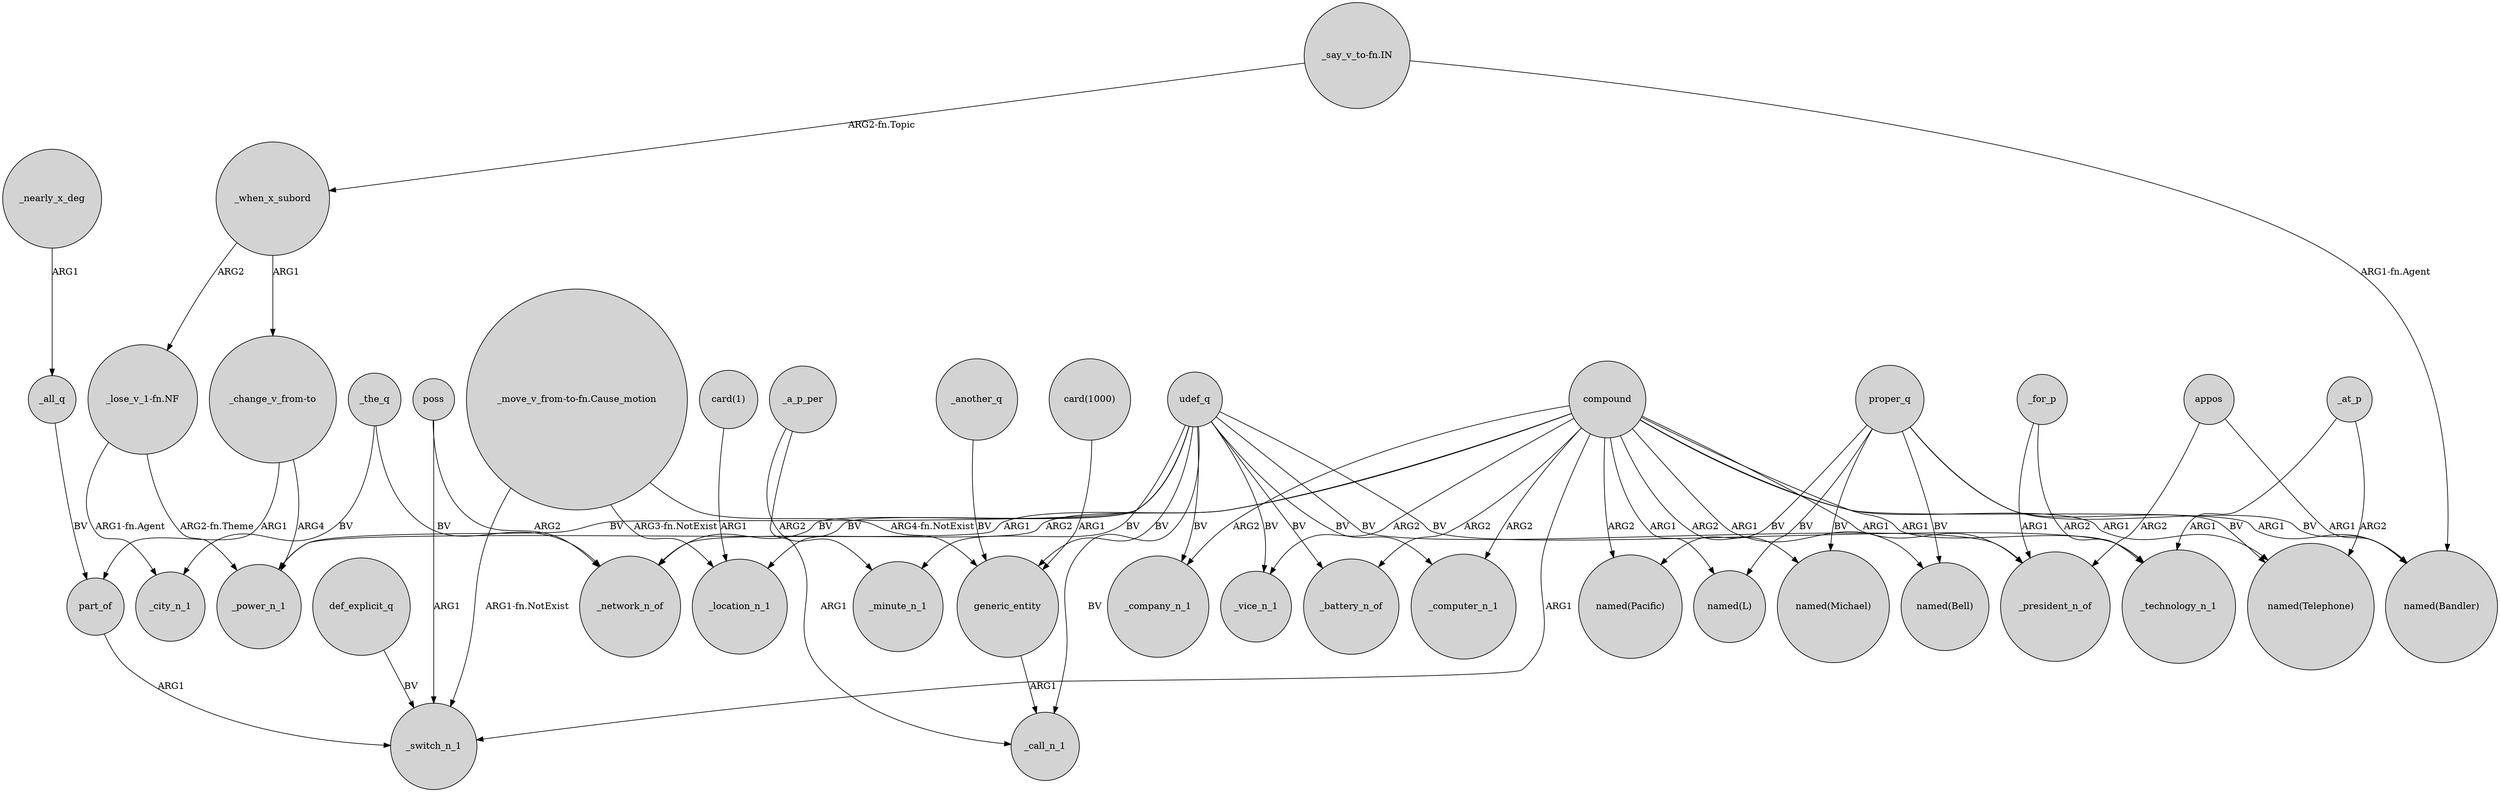 digraph {
	node [shape=circle style=filled]
	udef_q -> _battery_n_of [label=BV]
	compound -> _vice_n_1 [label=ARG2]
	_when_x_subord -> "_change_v_from-to" [label=ARG1]
	"_move_v_from-to-fn.Cause_motion" -> _switch_n_1 [label="ARG1-fn.NotExist"]
	proper_q -> "named(L)" [label=BV]
	compound -> _technology_n_1 [label=ARG1]
	compound -> "named(Bell)" [label=ARG1]
	_all_q -> part_of [label=BV]
	udef_q -> generic_entity [label=BV]
	_a_p_per -> _minute_n_1 [label=ARG2]
	proper_q -> "named(Bandler)" [label=BV]
	_at_p -> _technology_n_1 [label=ARG1]
	_a_p_per -> _call_n_1 [label=ARG1]
	compound -> _company_n_1 [label=ARG2]
	"_say_v_to-fn.IN" -> "named(Bandler)" [label="ARG1-fn.Agent"]
	compound -> "named(Pacific)" [label=ARG2]
	compound -> "named(Telephone)" [label=ARG1]
	poss -> _network_n_of [label=ARG2]
	udef_q -> _location_n_1 [label=BV]
	compound -> "named(L)" [label=ARG1]
	udef_q -> _minute_n_1 [label=BV]
	_when_x_subord -> "_lose_v_1-fn.NF" [label=ARG2]
	udef_q -> _vice_n_1 [label=BV]
	udef_q -> _computer_n_1 [label=BV]
	"card(1000)" -> generic_entity [label=ARG1]
	proper_q -> "named(Michael)" [label=BV]
	"_change_v_from-to" -> _power_n_1 [label=ARG4]
	_nearly_x_deg -> _all_q [label=ARG1]
	compound -> _computer_n_1 [label=ARG2]
	_another_q -> generic_entity [label=BV]
	appos -> _president_n_of [label=ARG2]
	part_of -> _switch_n_1 [label=ARG1]
	appos -> "named(Bandler)" [label=ARG1]
	_at_p -> "named(Telephone)" [label=ARG2]
	_the_q -> _network_n_of [label=BV]
	poss -> _switch_n_1 [label=ARG1]
	compound -> _switch_n_1 [label=ARG1]
	"_say_v_to-fn.IN" -> _when_x_subord [label="ARG2-fn.Topic"]
	compound -> _president_n_of [label=ARG1]
	udef_q -> _president_n_of [label=BV]
	"_lose_v_1-fn.NF" -> _city_n_1 [label="ARG1-fn.Agent"]
	compound -> "named(Bandler)" [label=ARG1]
	proper_q -> "named(Telephone)" [label=BV]
	generic_entity -> _call_n_1 [label=ARG1]
	"_move_v_from-to-fn.Cause_motion" -> _location_n_1 [label="ARG3-fn.NotExist"]
	compound -> _power_n_1 [label=ARG1]
	_the_q -> _city_n_1 [label=BV]
	"_change_v_from-to" -> part_of [label=ARG1]
	udef_q -> _technology_n_1 [label=BV]
	compound -> _network_n_of [label=ARG2]
	compound -> _battery_n_of [label=ARG2]
	def_explicit_q -> _switch_n_1 [label=BV]
	"_move_v_from-to-fn.Cause_motion" -> generic_entity [label="ARG4-fn.NotExist"]
	_for_p -> _president_n_of [label=ARG1]
	"card(1)" -> _location_n_1 [label=ARG1]
	proper_q -> "named(Bell)" [label=BV]
	_for_p -> _technology_n_1 [label=ARG2]
	"_lose_v_1-fn.NF" -> _power_n_1 [label="ARG2-fn.Theme"]
	udef_q -> _power_n_1 [label=BV]
	proper_q -> "named(Pacific)" [label=BV]
	udef_q -> _company_n_1 [label=BV]
	compound -> "named(Michael)" [label=ARG2]
	udef_q -> _network_n_of [label=BV]
	udef_q -> _call_n_1 [label=BV]
}
